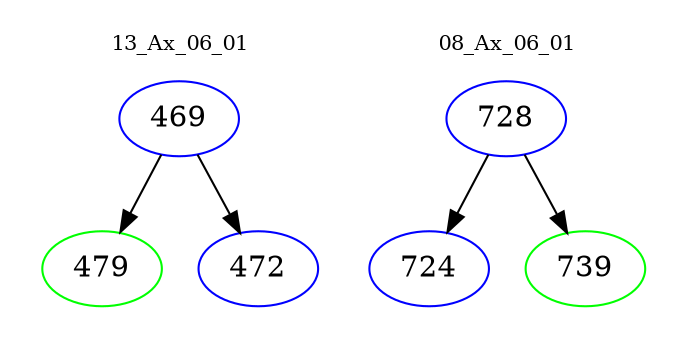 digraph{
subgraph cluster_0 {
color = white
label = "13_Ax_06_01";
fontsize=10;
T0_469 [label="469", color="blue"]
T0_469 -> T0_479 [color="black"]
T0_479 [label="479", color="green"]
T0_469 -> T0_472 [color="black"]
T0_472 [label="472", color="blue"]
}
subgraph cluster_1 {
color = white
label = "08_Ax_06_01";
fontsize=10;
T1_728 [label="728", color="blue"]
T1_728 -> T1_724 [color="black"]
T1_724 [label="724", color="blue"]
T1_728 -> T1_739 [color="black"]
T1_739 [label="739", color="green"]
}
}
